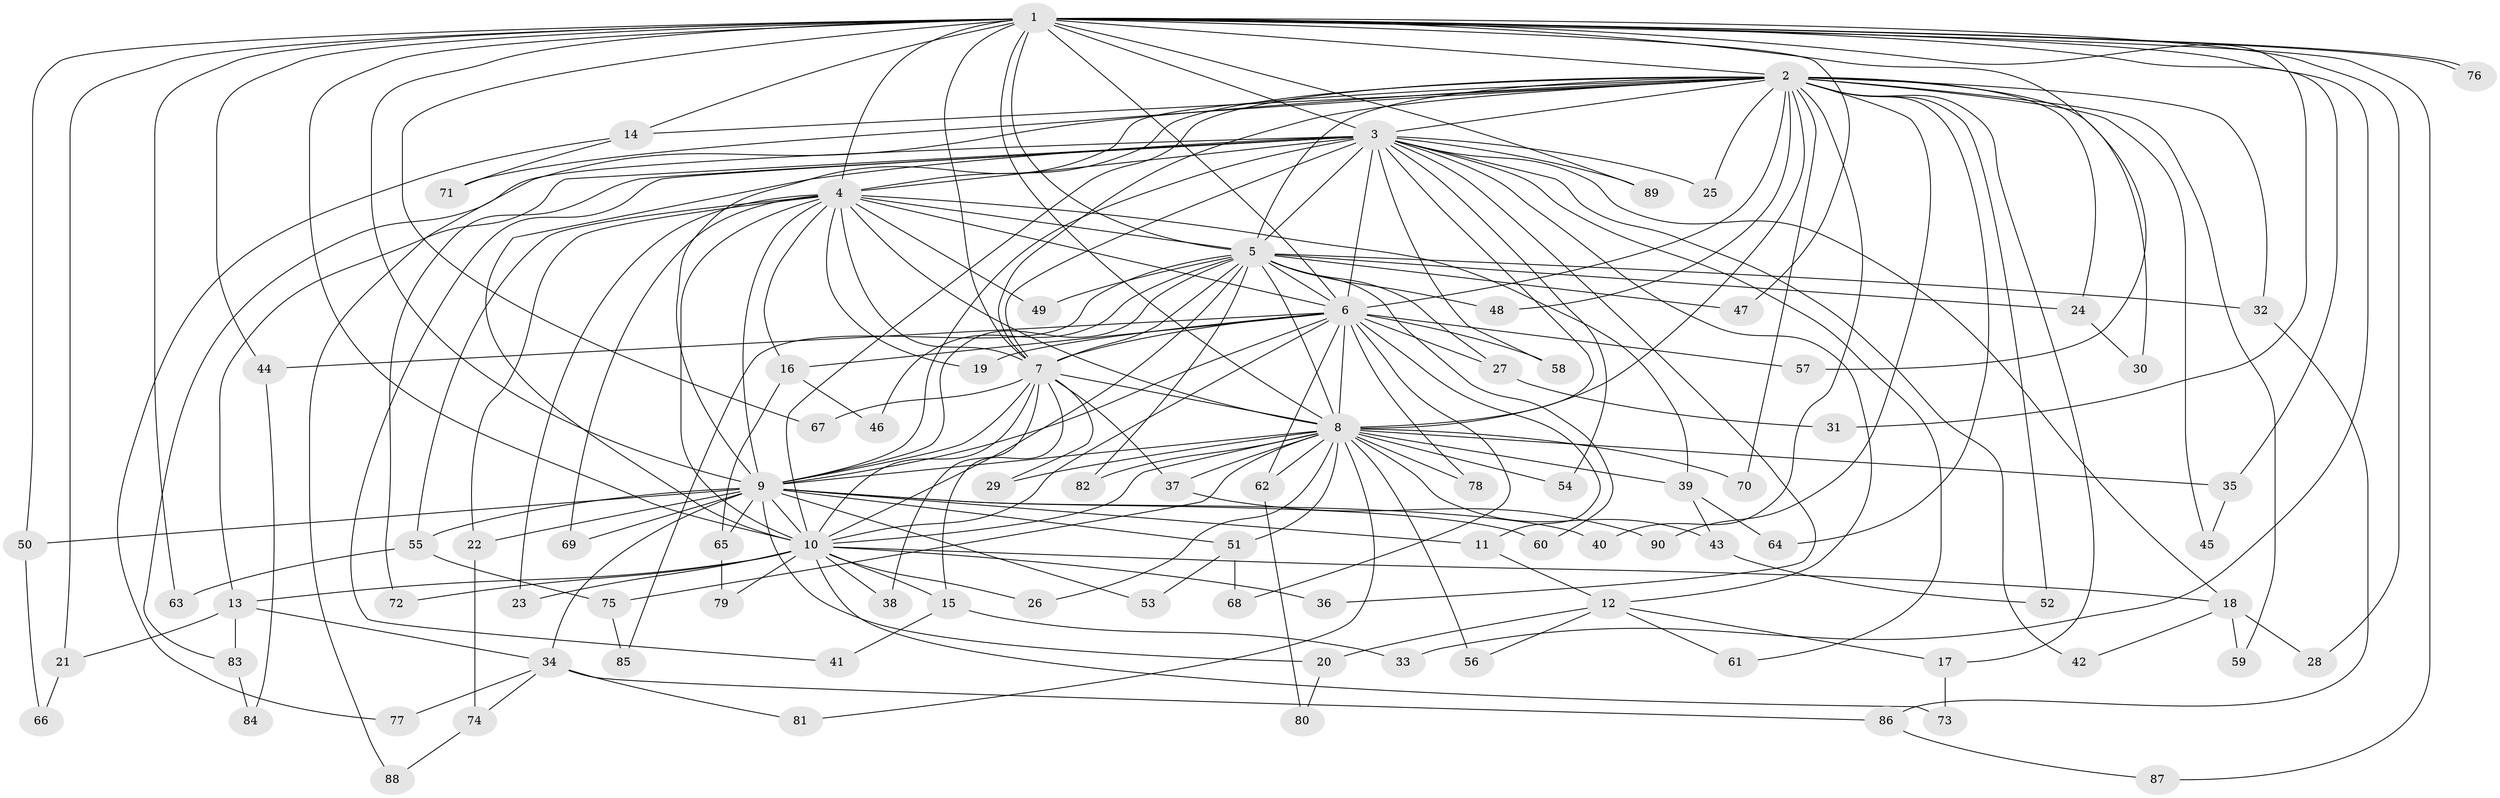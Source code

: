 // coarse degree distribution, {21: 0.027777777777777776, 16: 0.027777777777777776, 14: 0.027777777777777776, 13: 0.027777777777777776, 9: 0.05555555555555555, 18: 0.027777777777777776, 7: 0.05555555555555555, 5: 0.027777777777777776, 3: 0.1388888888888889, 4: 0.05555555555555555, 2: 0.4722222222222222, 1: 0.05555555555555555}
// Generated by graph-tools (version 1.1) at 2025/17/03/04/25 18:17:36]
// undirected, 90 vertices, 205 edges
graph export_dot {
graph [start="1"]
  node [color=gray90,style=filled];
  1;
  2;
  3;
  4;
  5;
  6;
  7;
  8;
  9;
  10;
  11;
  12;
  13;
  14;
  15;
  16;
  17;
  18;
  19;
  20;
  21;
  22;
  23;
  24;
  25;
  26;
  27;
  28;
  29;
  30;
  31;
  32;
  33;
  34;
  35;
  36;
  37;
  38;
  39;
  40;
  41;
  42;
  43;
  44;
  45;
  46;
  47;
  48;
  49;
  50;
  51;
  52;
  53;
  54;
  55;
  56;
  57;
  58;
  59;
  60;
  61;
  62;
  63;
  64;
  65;
  66;
  67;
  68;
  69;
  70;
  71;
  72;
  73;
  74;
  75;
  76;
  77;
  78;
  79;
  80;
  81;
  82;
  83;
  84;
  85;
  86;
  87;
  88;
  89;
  90;
  1 -- 2;
  1 -- 3;
  1 -- 4;
  1 -- 5;
  1 -- 6;
  1 -- 7;
  1 -- 8;
  1 -- 9;
  1 -- 10;
  1 -- 14;
  1 -- 21;
  1 -- 28;
  1 -- 31;
  1 -- 33;
  1 -- 35;
  1 -- 44;
  1 -- 47;
  1 -- 50;
  1 -- 57;
  1 -- 63;
  1 -- 67;
  1 -- 76;
  1 -- 76;
  1 -- 87;
  1 -- 89;
  2 -- 3;
  2 -- 4;
  2 -- 5;
  2 -- 6;
  2 -- 7;
  2 -- 8;
  2 -- 9;
  2 -- 10;
  2 -- 14;
  2 -- 17;
  2 -- 24;
  2 -- 25;
  2 -- 30;
  2 -- 32;
  2 -- 40;
  2 -- 45;
  2 -- 48;
  2 -- 52;
  2 -- 59;
  2 -- 64;
  2 -- 70;
  2 -- 71;
  2 -- 88;
  2 -- 90;
  3 -- 4;
  3 -- 5;
  3 -- 6;
  3 -- 7;
  3 -- 8;
  3 -- 9;
  3 -- 10;
  3 -- 12;
  3 -- 13;
  3 -- 18;
  3 -- 25;
  3 -- 36;
  3 -- 41;
  3 -- 42;
  3 -- 54;
  3 -- 58;
  3 -- 61;
  3 -- 72;
  3 -- 83;
  3 -- 89;
  4 -- 5;
  4 -- 6;
  4 -- 7;
  4 -- 8;
  4 -- 9;
  4 -- 10;
  4 -- 16;
  4 -- 19;
  4 -- 22;
  4 -- 23;
  4 -- 39;
  4 -- 49;
  4 -- 55;
  4 -- 69;
  5 -- 6;
  5 -- 7;
  5 -- 8;
  5 -- 9;
  5 -- 10;
  5 -- 24;
  5 -- 27;
  5 -- 32;
  5 -- 46;
  5 -- 47;
  5 -- 48;
  5 -- 49;
  5 -- 60;
  5 -- 82;
  5 -- 85;
  6 -- 7;
  6 -- 8;
  6 -- 9;
  6 -- 10;
  6 -- 11;
  6 -- 16;
  6 -- 19;
  6 -- 27;
  6 -- 44;
  6 -- 57;
  6 -- 58;
  6 -- 62;
  6 -- 68;
  6 -- 78;
  7 -- 8;
  7 -- 9;
  7 -- 10;
  7 -- 15;
  7 -- 29;
  7 -- 37;
  7 -- 38;
  7 -- 67;
  8 -- 9;
  8 -- 10;
  8 -- 26;
  8 -- 29;
  8 -- 35;
  8 -- 37;
  8 -- 39;
  8 -- 43;
  8 -- 51;
  8 -- 54;
  8 -- 56;
  8 -- 62;
  8 -- 70;
  8 -- 75;
  8 -- 78;
  8 -- 81;
  8 -- 82;
  9 -- 10;
  9 -- 11;
  9 -- 20;
  9 -- 22;
  9 -- 34;
  9 -- 40;
  9 -- 50;
  9 -- 51;
  9 -- 53;
  9 -- 55;
  9 -- 60;
  9 -- 65;
  9 -- 69;
  10 -- 13;
  10 -- 15;
  10 -- 18;
  10 -- 23;
  10 -- 26;
  10 -- 36;
  10 -- 38;
  10 -- 72;
  10 -- 73;
  10 -- 79;
  11 -- 12;
  12 -- 17;
  12 -- 20;
  12 -- 56;
  12 -- 61;
  13 -- 21;
  13 -- 34;
  13 -- 83;
  14 -- 71;
  14 -- 77;
  15 -- 33;
  15 -- 41;
  16 -- 46;
  16 -- 65;
  17 -- 73;
  18 -- 28;
  18 -- 42;
  18 -- 59;
  20 -- 80;
  21 -- 66;
  22 -- 74;
  24 -- 30;
  27 -- 31;
  32 -- 86;
  34 -- 74;
  34 -- 77;
  34 -- 81;
  34 -- 86;
  35 -- 45;
  37 -- 90;
  39 -- 43;
  39 -- 64;
  43 -- 52;
  44 -- 84;
  50 -- 66;
  51 -- 53;
  51 -- 68;
  55 -- 63;
  55 -- 75;
  62 -- 80;
  65 -- 79;
  74 -- 88;
  75 -- 85;
  83 -- 84;
  86 -- 87;
}
